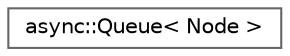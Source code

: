 digraph "Graphical Class Hierarchy"
{
 // LATEX_PDF_SIZE
  bgcolor="transparent";
  edge [fontname=Helvetica,fontsize=10,labelfontname=Helvetica,labelfontsize=10];
  node [fontname=Helvetica,fontsize=10,shape=box,height=0.2,width=0.4];
  rankdir="LR";
  Node0 [id="Node000000",label="async::Queue\< Node \>",height=0.2,width=0.4,color="grey40", fillcolor="white", style="filled",URL="$dd/d6a/classasync_1_1Queue.html",tooltip=" "];
}
